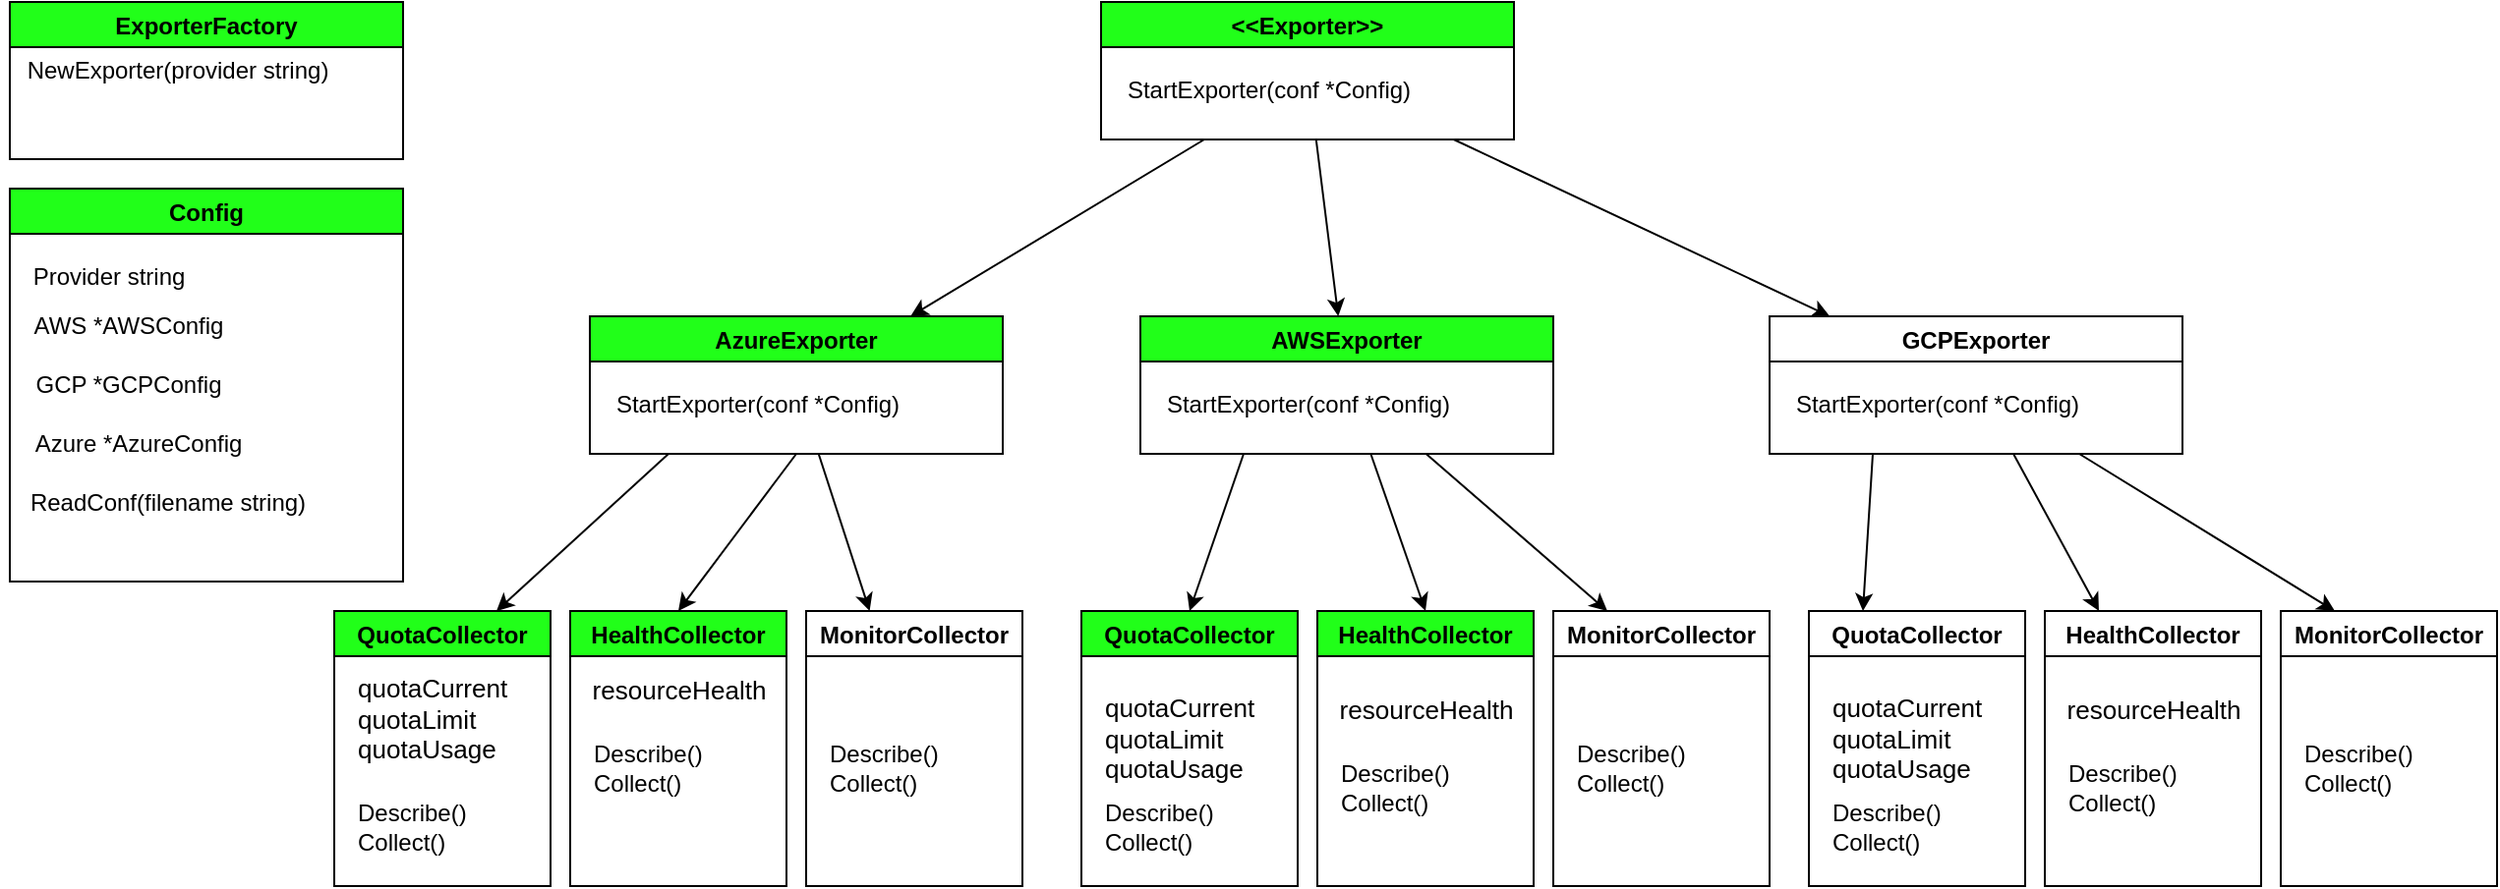 <mxfile version="20.0.3" type="github"><diagram id="Sa6XP90nObIorFXrM5Qx" name="Page-1"><mxGraphModel dx="2400" dy="546" grid="1" gridSize="10" guides="1" tooltips="1" connect="1" arrows="1" fold="1" page="1" pageScale="1" pageWidth="827" pageHeight="1169" math="0" shadow="0"><root><mxCell id="0"/><mxCell id="1" parent="0"/><mxCell id="L1opCnQQ0OJmLxbW-J16-16" value="" style="rounded=0;orthogonalLoop=1;jettySize=auto;html=1;exitX=0.25;exitY=1;exitDx=0;exitDy=0;" edge="1" parent="1" source="L1opCnQQ0OJmLxbW-J16-1" target="L1opCnQQ0OJmLxbW-J16-14"><mxGeometry relative="1" as="geometry"><mxPoint x="250" y="170" as="sourcePoint"/></mxGeometry></mxCell><mxCell id="L1opCnQQ0OJmLxbW-J16-19" value="" style="edgeStyle=none;rounded=0;orthogonalLoop=1;jettySize=auto;html=1;" edge="1" parent="1" source="L1opCnQQ0OJmLxbW-J16-1" target="L1opCnQQ0OJmLxbW-J16-17"><mxGeometry relative="1" as="geometry"/></mxCell><mxCell id="L1opCnQQ0OJmLxbW-J16-25" value="" style="edgeStyle=none;rounded=0;orthogonalLoop=1;jettySize=auto;html=1;" edge="1" parent="1" source="L1opCnQQ0OJmLxbW-J16-1" target="L1opCnQQ0OJmLxbW-J16-23"><mxGeometry relative="1" as="geometry"/></mxCell><mxCell id="L1opCnQQ0OJmLxbW-J16-1" value="&lt;&lt;Exporter&gt;&gt;" style="swimlane;fillColor=#21ff19;" vertex="1" parent="1"><mxGeometry x="460" y="20" width="210" height="70" as="geometry"><mxRectangle x="309" y="30" width="120" height="30" as="alternateBounds"/></mxGeometry></mxCell><mxCell id="L1opCnQQ0OJmLxbW-J16-2" value="StartExporter(conf *Config)" style="text;html=1;align=center;verticalAlign=middle;resizable=0;points=[];autosize=1;strokeColor=none;fillColor=none;" vertex="1" parent="L1opCnQQ0OJmLxbW-J16-1"><mxGeometry y="30" width="170" height="30" as="geometry"/></mxCell><mxCell id="L1opCnQQ0OJmLxbW-J16-4" value="ExporterFactory" style="swimlane;fillColor=#21ff19;" vertex="1" parent="1"><mxGeometry x="-95" y="20" width="200" height="80" as="geometry"/></mxCell><mxCell id="L1opCnQQ0OJmLxbW-J16-5" value="NewExporter(provider string)" style="text;html=1;align=center;verticalAlign=middle;resizable=0;points=[];autosize=1;strokeColor=none;fillColor=none;" vertex="1" parent="L1opCnQQ0OJmLxbW-J16-4"><mxGeometry x="-5" y="20" width="180" height="30" as="geometry"/></mxCell><mxCell id="L1opCnQQ0OJmLxbW-J16-6" value="Config" style="swimlane;fillColor=#21FF19;" vertex="1" parent="1"><mxGeometry x="-95" y="115" width="200" height="200" as="geometry"/></mxCell><mxCell id="L1opCnQQ0OJmLxbW-J16-7" value="Provider string" style="text;html=1;align=center;verticalAlign=middle;resizable=0;points=[];autosize=1;strokeColor=none;fillColor=none;" vertex="1" parent="L1opCnQQ0OJmLxbW-J16-6"><mxGeometry y="30" width="100" height="30" as="geometry"/></mxCell><mxCell id="L1opCnQQ0OJmLxbW-J16-8" value="AWS *AWSConfig" style="text;html=1;align=center;verticalAlign=middle;resizable=0;points=[];autosize=1;strokeColor=none;fillColor=none;" vertex="1" parent="L1opCnQQ0OJmLxbW-J16-6"><mxGeometry y="55" width="120" height="30" as="geometry"/></mxCell><mxCell id="L1opCnQQ0OJmLxbW-J16-9" value="GCP *GCPConfig" style="text;html=1;align=center;verticalAlign=middle;resizable=0;points=[];autosize=1;strokeColor=none;fillColor=none;" vertex="1" parent="L1opCnQQ0OJmLxbW-J16-6"><mxGeometry y="85" width="120" height="30" as="geometry"/></mxCell><mxCell id="L1opCnQQ0OJmLxbW-J16-10" value="Azure *AzureConfig" style="text;html=1;align=center;verticalAlign=middle;resizable=0;points=[];autosize=1;strokeColor=none;fillColor=none;" vertex="1" parent="L1opCnQQ0OJmLxbW-J16-6"><mxGeometry y="115" width="130" height="30" as="geometry"/></mxCell><mxCell id="L1opCnQQ0OJmLxbW-J16-13" value="ReadConf(filename string)" style="text;html=1;align=center;verticalAlign=middle;resizable=0;points=[];autosize=1;strokeColor=none;fillColor=none;" vertex="1" parent="L1opCnQQ0OJmLxbW-J16-6"><mxGeometry y="145" width="160" height="30" as="geometry"/></mxCell><mxCell id="L1opCnQQ0OJmLxbW-J16-32" value="" style="edgeStyle=none;rounded=0;orthogonalLoop=1;jettySize=auto;html=1;entryX=0.75;entryY=0;entryDx=0;entryDy=0;" edge="1" parent="1" target="L1opCnQQ0OJmLxbW-J16-30"><mxGeometry relative="1" as="geometry"><mxPoint x="240" y="250" as="sourcePoint"/></mxGeometry></mxCell><mxCell id="L1opCnQQ0OJmLxbW-J16-63" value="" style="edgeStyle=none;rounded=0;orthogonalLoop=1;jettySize=auto;html=1;fontFamily=Helvetica;" edge="1" parent="1" source="L1opCnQQ0OJmLxbW-J16-14" target="L1opCnQQ0OJmLxbW-J16-61"><mxGeometry relative="1" as="geometry"/></mxCell><mxCell id="L1opCnQQ0OJmLxbW-J16-14" value="AzureExporter" style="swimlane;fillColor=#21FF19;" vertex="1" parent="1"><mxGeometry x="200" y="180" width="210" height="70" as="geometry"><mxRectangle x="309" y="30" width="120" height="30" as="alternateBounds"/></mxGeometry></mxCell><mxCell id="L1opCnQQ0OJmLxbW-J16-15" value="StartExporter(conf *Config)" style="text;html=1;align=center;verticalAlign=middle;resizable=0;points=[];autosize=1;strokeColor=none;fillColor=none;" vertex="1" parent="L1opCnQQ0OJmLxbW-J16-14"><mxGeometry y="30" width="170" height="30" as="geometry"/></mxCell><mxCell id="L1opCnQQ0OJmLxbW-J16-67" value="" style="edgeStyle=none;rounded=0;orthogonalLoop=1;jettySize=auto;html=1;fontFamily=Helvetica;entryX=0.5;entryY=0;entryDx=0;entryDy=0;" edge="1" parent="1" source="L1opCnQQ0OJmLxbW-J16-17" target="L1opCnQQ0OJmLxbW-J16-47"><mxGeometry relative="1" as="geometry"/></mxCell><mxCell id="L1opCnQQ0OJmLxbW-J16-68" value="" style="edgeStyle=none;rounded=0;orthogonalLoop=1;jettySize=auto;html=1;fontFamily=Helvetica;entryX=0.25;entryY=0;entryDx=0;entryDy=0;" edge="1" parent="1" source="L1opCnQQ0OJmLxbW-J16-17" target="L1opCnQQ0OJmLxbW-J16-65"><mxGeometry relative="1" as="geometry"/></mxCell><mxCell id="L1opCnQQ0OJmLxbW-J16-17" value="AWSExporter" style="swimlane;startSize=23;fillColor=#21ff19;" vertex="1" parent="1"><mxGeometry x="480" y="180" width="210" height="70" as="geometry"><mxRectangle x="309" y="30" width="120" height="30" as="alternateBounds"/></mxGeometry></mxCell><mxCell id="L1opCnQQ0OJmLxbW-J16-18" value="StartExporter(conf *Config)" style="text;html=1;align=center;verticalAlign=middle;resizable=0;points=[];autosize=1;strokeColor=none;fillColor=none;" vertex="1" parent="L1opCnQQ0OJmLxbW-J16-17"><mxGeometry y="30" width="170" height="30" as="geometry"/></mxCell><mxCell id="L1opCnQQ0OJmLxbW-J16-69" value="" style="edgeStyle=none;rounded=0;orthogonalLoop=1;jettySize=auto;html=1;fontFamily=Helvetica;entryX=0.25;entryY=0;entryDx=0;entryDy=0;" edge="1" parent="1" source="L1opCnQQ0OJmLxbW-J16-23" target="L1opCnQQ0OJmLxbW-J16-50"><mxGeometry relative="1" as="geometry"/></mxCell><mxCell id="L1opCnQQ0OJmLxbW-J16-72" value="" style="edgeStyle=none;rounded=0;orthogonalLoop=1;jettySize=auto;html=1;fontFamily=Helvetica;exitX=0.75;exitY=1;exitDx=0;exitDy=0;entryX=0.25;entryY=0;entryDx=0;entryDy=0;" edge="1" parent="1" source="L1opCnQQ0OJmLxbW-J16-23" target="L1opCnQQ0OJmLxbW-J16-70"><mxGeometry relative="1" as="geometry"/></mxCell><mxCell id="L1opCnQQ0OJmLxbW-J16-23" value="GCPExporter" style="swimlane;" vertex="1" parent="1"><mxGeometry x="800" y="180" width="210" height="70" as="geometry"><mxRectangle x="309" y="30" width="120" height="30" as="alternateBounds"/></mxGeometry></mxCell><mxCell id="L1opCnQQ0OJmLxbW-J16-24" value="StartExporter(conf *Config)" style="text;html=1;align=center;verticalAlign=middle;resizable=0;points=[];autosize=1;strokeColor=none;fillColor=none;" vertex="1" parent="L1opCnQQ0OJmLxbW-J16-23"><mxGeometry y="30" width="170" height="30" as="geometry"/></mxCell><mxCell id="L1opCnQQ0OJmLxbW-J16-30" value="QuotaCollector" style="swimlane;fillColor=#21ff19;" vertex="1" parent="1"><mxGeometry x="70" y="330" width="110" height="140" as="geometry"><mxRectangle x="309" y="30" width="120" height="30" as="alternateBounds"/></mxGeometry></mxCell><mxCell id="L1opCnQQ0OJmLxbW-J16-31" value="&lt;pre style=&quot;background-color: rgb(255, 255, 255); font-size: 9.8pt;&quot;&gt;&lt;font face=&quot;Helvetica&quot;&gt;quotaCurrent&lt;br&gt;quotaLimit&lt;br&gt;quotaUsage&lt;/font&gt;&lt;/pre&gt;" style="text;html=1;align=left;verticalAlign=middle;resizable=0;points=[];autosize=1;strokeColor=none;fillColor=none;" vertex="1" parent="L1opCnQQ0OJmLxbW-J16-30"><mxGeometry x="10" y="10" width="100" height="90" as="geometry"/></mxCell><mxCell id="L1opCnQQ0OJmLxbW-J16-33" value="Describe()&lt;br&gt;Collect()" style="text;html=1;align=left;verticalAlign=middle;resizable=0;points=[];autosize=1;strokeColor=none;fillColor=none;fontFamily=Helvetica;" vertex="1" parent="L1opCnQQ0OJmLxbW-J16-30"><mxGeometry x="10" y="90" width="80" height="40" as="geometry"/></mxCell><mxCell id="L1opCnQQ0OJmLxbW-J16-34" value="QuotaCollector" style="swimlane;fillColor=#21FF19;" vertex="1" parent="1"><mxGeometry x="450" y="330" width="110" height="140" as="geometry"><mxRectangle x="309" y="30" width="120" height="30" as="alternateBounds"/></mxGeometry></mxCell><mxCell id="L1opCnQQ0OJmLxbW-J16-35" value="&lt;pre style=&quot;background-color: rgb(255, 255, 255); font-size: 9.8pt;&quot;&gt;&lt;font face=&quot;Helvetica&quot;&gt;quotaCurrent&lt;br&gt;quotaLimit&lt;br&gt;quotaUsage&lt;/font&gt;&lt;/pre&gt;" style="text;html=1;align=left;verticalAlign=middle;resizable=0;points=[];autosize=1;strokeColor=none;fillColor=none;" vertex="1" parent="L1opCnQQ0OJmLxbW-J16-34"><mxGeometry x="10" y="20" width="100" height="90" as="geometry"/></mxCell><mxCell id="L1opCnQQ0OJmLxbW-J16-36" value="Describe()&lt;br&gt;Collect()" style="text;html=1;align=left;verticalAlign=middle;resizable=0;points=[];autosize=1;strokeColor=none;fillColor=none;fontFamily=Helvetica;" vertex="1" parent="L1opCnQQ0OJmLxbW-J16-34"><mxGeometry x="10" y="90" width="80" height="40" as="geometry"/></mxCell><mxCell id="L1opCnQQ0OJmLxbW-J16-37" value="QuotaCollector" style="swimlane;" vertex="1" parent="1"><mxGeometry x="820" y="330" width="110" height="140" as="geometry"><mxRectangle x="309" y="30" width="120" height="30" as="alternateBounds"/></mxGeometry></mxCell><mxCell id="L1opCnQQ0OJmLxbW-J16-38" value="&lt;pre style=&quot;background-color: rgb(255, 255, 255); font-size: 9.8pt;&quot;&gt;&lt;font face=&quot;Helvetica&quot;&gt;quotaCurrent&lt;br&gt;quotaLimit&lt;br&gt;quotaUsage&lt;/font&gt;&lt;/pre&gt;" style="text;html=1;align=left;verticalAlign=middle;resizable=0;points=[];autosize=1;strokeColor=none;fillColor=none;" vertex="1" parent="L1opCnQQ0OJmLxbW-J16-37"><mxGeometry x="10" y="20" width="100" height="90" as="geometry"/></mxCell><mxCell id="L1opCnQQ0OJmLxbW-J16-39" value="Describe()&lt;br&gt;Collect()" style="text;html=1;align=left;verticalAlign=middle;resizable=0;points=[];autosize=1;strokeColor=none;fillColor=none;fontFamily=Helvetica;" vertex="1" parent="L1opCnQQ0OJmLxbW-J16-37"><mxGeometry x="10" y="90" width="80" height="40" as="geometry"/></mxCell><mxCell id="L1opCnQQ0OJmLxbW-J16-40" value="" style="edgeStyle=none;rounded=0;orthogonalLoop=1;jettySize=auto;html=1;fontFamily=Helvetica;entryX=0.5;entryY=0;entryDx=0;entryDy=0;exitX=0.25;exitY=1;exitDx=0;exitDy=0;" edge="1" parent="1" source="L1opCnQQ0OJmLxbW-J16-17" target="L1opCnQQ0OJmLxbW-J16-34"><mxGeometry relative="1" as="geometry"/></mxCell><mxCell id="L1opCnQQ0OJmLxbW-J16-41" style="edgeStyle=none;rounded=0;orthogonalLoop=1;jettySize=auto;html=1;exitX=0.75;exitY=0;exitDx=0;exitDy=0;fontFamily=Helvetica;" edge="1" parent="1" source="L1opCnQQ0OJmLxbW-J16-34" target="L1opCnQQ0OJmLxbW-J16-34"><mxGeometry relative="1" as="geometry"/></mxCell><mxCell id="L1opCnQQ0OJmLxbW-J16-42" value="" style="edgeStyle=none;rounded=0;orthogonalLoop=1;jettySize=auto;html=1;fontFamily=Helvetica;exitX=0.25;exitY=1;exitDx=0;exitDy=0;entryX=0.25;entryY=0;entryDx=0;entryDy=0;" edge="1" parent="1" source="L1opCnQQ0OJmLxbW-J16-23" target="L1opCnQQ0OJmLxbW-J16-37"><mxGeometry relative="1" as="geometry"/></mxCell><mxCell id="L1opCnQQ0OJmLxbW-J16-43" value="HealthCollector" style="swimlane;fillColor=#21ff19;" vertex="1" parent="1"><mxGeometry x="190" y="330" width="110" height="140" as="geometry"><mxRectangle x="309" y="30" width="120" height="30" as="alternateBounds"/></mxGeometry></mxCell><mxCell id="L1opCnQQ0OJmLxbW-J16-44" value="&lt;pre style=&quot;background-color: rgb(255, 255, 255); font-size: 9.8pt;&quot;&gt;&lt;br&gt;&lt;/pre&gt;" style="text;html=1;align=left;verticalAlign=middle;resizable=0;points=[];autosize=1;strokeColor=none;fillColor=none;" vertex="1" parent="L1opCnQQ0OJmLxbW-J16-43"><mxGeometry x="10" y="25" width="20" height="60" as="geometry"/></mxCell><mxCell id="L1opCnQQ0OJmLxbW-J16-45" value="Describe()&lt;br&gt;Collect()" style="text;html=1;align=left;verticalAlign=middle;resizable=0;points=[];autosize=1;strokeColor=none;fillColor=none;fontFamily=Helvetica;" vertex="1" parent="L1opCnQQ0OJmLxbW-J16-43"><mxGeometry x="10" y="60" width="80" height="40" as="geometry"/></mxCell><mxCell id="L1opCnQQ0OJmLxbW-J16-46" value="&lt;pre style=&quot;background-color: rgb(255, 255, 255); font-size: 9.8pt;&quot;&gt;&lt;font face=&quot;Helvetica&quot;&gt;resourceHealth&lt;/font&gt;&lt;/pre&gt;" style="text;html=1;align=center;verticalAlign=middle;resizable=0;points=[];autosize=1;strokeColor=none;fillColor=none;fontFamily=Helvetica;" vertex="1" parent="L1opCnQQ0OJmLxbW-J16-43"><mxGeometry y="10" width="110" height="60" as="geometry"/></mxCell><mxCell id="L1opCnQQ0OJmLxbW-J16-47" value="HealthCollector" style="swimlane;fillColor=#21FF19;" vertex="1" parent="1"><mxGeometry x="570" y="330" width="110" height="140" as="geometry"><mxRectangle x="309" y="30" width="120" height="30" as="alternateBounds"/></mxGeometry></mxCell><mxCell id="L1opCnQQ0OJmLxbW-J16-48" value="&lt;pre style=&quot;background-color: rgb(255, 255, 255); font-size: 9.8pt;&quot;&gt;&lt;br&gt;&lt;/pre&gt;" style="text;html=1;align=left;verticalAlign=middle;resizable=0;points=[];autosize=1;strokeColor=none;fillColor=none;" vertex="1" parent="L1opCnQQ0OJmLxbW-J16-47"><mxGeometry x="10" y="25" width="20" height="60" as="geometry"/></mxCell><mxCell id="L1opCnQQ0OJmLxbW-J16-49" value="Describe()&lt;br&gt;Collect()" style="text;html=1;align=left;verticalAlign=middle;resizable=0;points=[];autosize=1;strokeColor=none;fillColor=none;fontFamily=Helvetica;" vertex="1" parent="L1opCnQQ0OJmLxbW-J16-47"><mxGeometry x="10" y="70" width="80" height="40" as="geometry"/></mxCell><mxCell id="L1opCnQQ0OJmLxbW-J16-56" value="&lt;pre style=&quot;background-color: rgb(255, 255, 255); font-size: 9.8pt;&quot;&gt;&lt;font face=&quot;Helvetica&quot;&gt;resourceHealth&lt;/font&gt;&lt;/pre&gt;" style="text;html=1;align=center;verticalAlign=middle;resizable=0;points=[];autosize=1;strokeColor=none;fillColor=none;fontFamily=Helvetica;" vertex="1" parent="L1opCnQQ0OJmLxbW-J16-47"><mxGeometry y="20" width="110" height="60" as="geometry"/></mxCell><mxCell id="L1opCnQQ0OJmLxbW-J16-50" value="HealthCollector" style="swimlane;" vertex="1" parent="1"><mxGeometry x="940" y="330" width="110" height="140" as="geometry"><mxRectangle x="309" y="30" width="120" height="30" as="alternateBounds"/></mxGeometry></mxCell><mxCell id="L1opCnQQ0OJmLxbW-J16-51" value="&lt;pre style=&quot;background-color: rgb(255, 255, 255); font-size: 9.8pt;&quot;&gt;&lt;br&gt;&lt;/pre&gt;" style="text;html=1;align=left;verticalAlign=middle;resizable=0;points=[];autosize=1;strokeColor=none;fillColor=none;" vertex="1" parent="L1opCnQQ0OJmLxbW-J16-50"><mxGeometry x="10" y="25" width="20" height="60" as="geometry"/></mxCell><mxCell id="L1opCnQQ0OJmLxbW-J16-52" value="Describe()&lt;br&gt;Collect()" style="text;html=1;align=left;verticalAlign=middle;resizable=0;points=[];autosize=1;strokeColor=none;fillColor=none;fontFamily=Helvetica;" vertex="1" parent="L1opCnQQ0OJmLxbW-J16-50"><mxGeometry x="10" y="70" width="80" height="40" as="geometry"/></mxCell><mxCell id="L1opCnQQ0OJmLxbW-J16-57" value="&lt;div style=&quot;text-align: start;&quot;&gt;&lt;pre style=&quot;text-align: center; background-color: rgb(255, 255, 255); font-size: 9.8pt;&quot;&gt;&lt;font face=&quot;Helvetica&quot;&gt;resourceHealth&lt;/font&gt;&lt;/pre&gt;&lt;/div&gt;" style="text;html=1;align=center;verticalAlign=middle;resizable=0;points=[];autosize=1;strokeColor=none;fillColor=none;fontFamily=Helvetica;" vertex="1" parent="L1opCnQQ0OJmLxbW-J16-50"><mxGeometry y="20" width="110" height="60" as="geometry"/></mxCell><mxCell id="L1opCnQQ0OJmLxbW-J16-55" value="" style="edgeStyle=none;rounded=0;orthogonalLoop=1;jettySize=auto;html=1;fontFamily=Helvetica;entryX=0.5;entryY=0;entryDx=0;entryDy=0;exitX=0.5;exitY=1;exitDx=0;exitDy=0;" edge="1" parent="1" source="L1opCnQQ0OJmLxbW-J16-14" target="L1opCnQQ0OJmLxbW-J16-43"><mxGeometry relative="1" as="geometry"><mxPoint x="270" y="250" as="sourcePoint"/></mxGeometry></mxCell><mxCell id="L1opCnQQ0OJmLxbW-J16-61" value="MonitorCollector" style="swimlane;" vertex="1" parent="1"><mxGeometry x="310" y="330" width="110" height="140" as="geometry"><mxRectangle x="309" y="30" width="120" height="30" as="alternateBounds"/></mxGeometry></mxCell><mxCell id="L1opCnQQ0OJmLxbW-J16-64" value="Describe()&lt;br&gt;Collect()" style="text;html=1;align=left;verticalAlign=middle;resizable=0;points=[];autosize=1;strokeColor=none;fillColor=none;fontFamily=Helvetica;" vertex="1" parent="L1opCnQQ0OJmLxbW-J16-61"><mxGeometry x="10" y="60" width="80" height="40" as="geometry"/></mxCell><mxCell id="L1opCnQQ0OJmLxbW-J16-65" value="MonitorCollector" style="swimlane;" vertex="1" parent="1"><mxGeometry x="690" y="330" width="110" height="140" as="geometry"><mxRectangle x="309" y="30" width="120" height="30" as="alternateBounds"/></mxGeometry></mxCell><mxCell id="L1opCnQQ0OJmLxbW-J16-66" value="Describe()&lt;br&gt;Collect()" style="text;html=1;align=left;verticalAlign=middle;resizable=0;points=[];autosize=1;strokeColor=none;fillColor=none;fontFamily=Helvetica;" vertex="1" parent="L1opCnQQ0OJmLxbW-J16-65"><mxGeometry x="10" y="60" width="80" height="40" as="geometry"/></mxCell><mxCell id="L1opCnQQ0OJmLxbW-J16-70" value="MonitorCollector" style="swimlane;" vertex="1" parent="1"><mxGeometry x="1060" y="330" width="110" height="140" as="geometry"><mxRectangle x="309" y="30" width="120" height="30" as="alternateBounds"/></mxGeometry></mxCell><mxCell id="L1opCnQQ0OJmLxbW-J16-71" value="Describe()&lt;br&gt;Collect()" style="text;html=1;align=left;verticalAlign=middle;resizable=0;points=[];autosize=1;strokeColor=none;fillColor=none;fontFamily=Helvetica;" vertex="1" parent="L1opCnQQ0OJmLxbW-J16-70"><mxGeometry x="10" y="60" width="80" height="40" as="geometry"/></mxCell></root></mxGraphModel></diagram></mxfile>